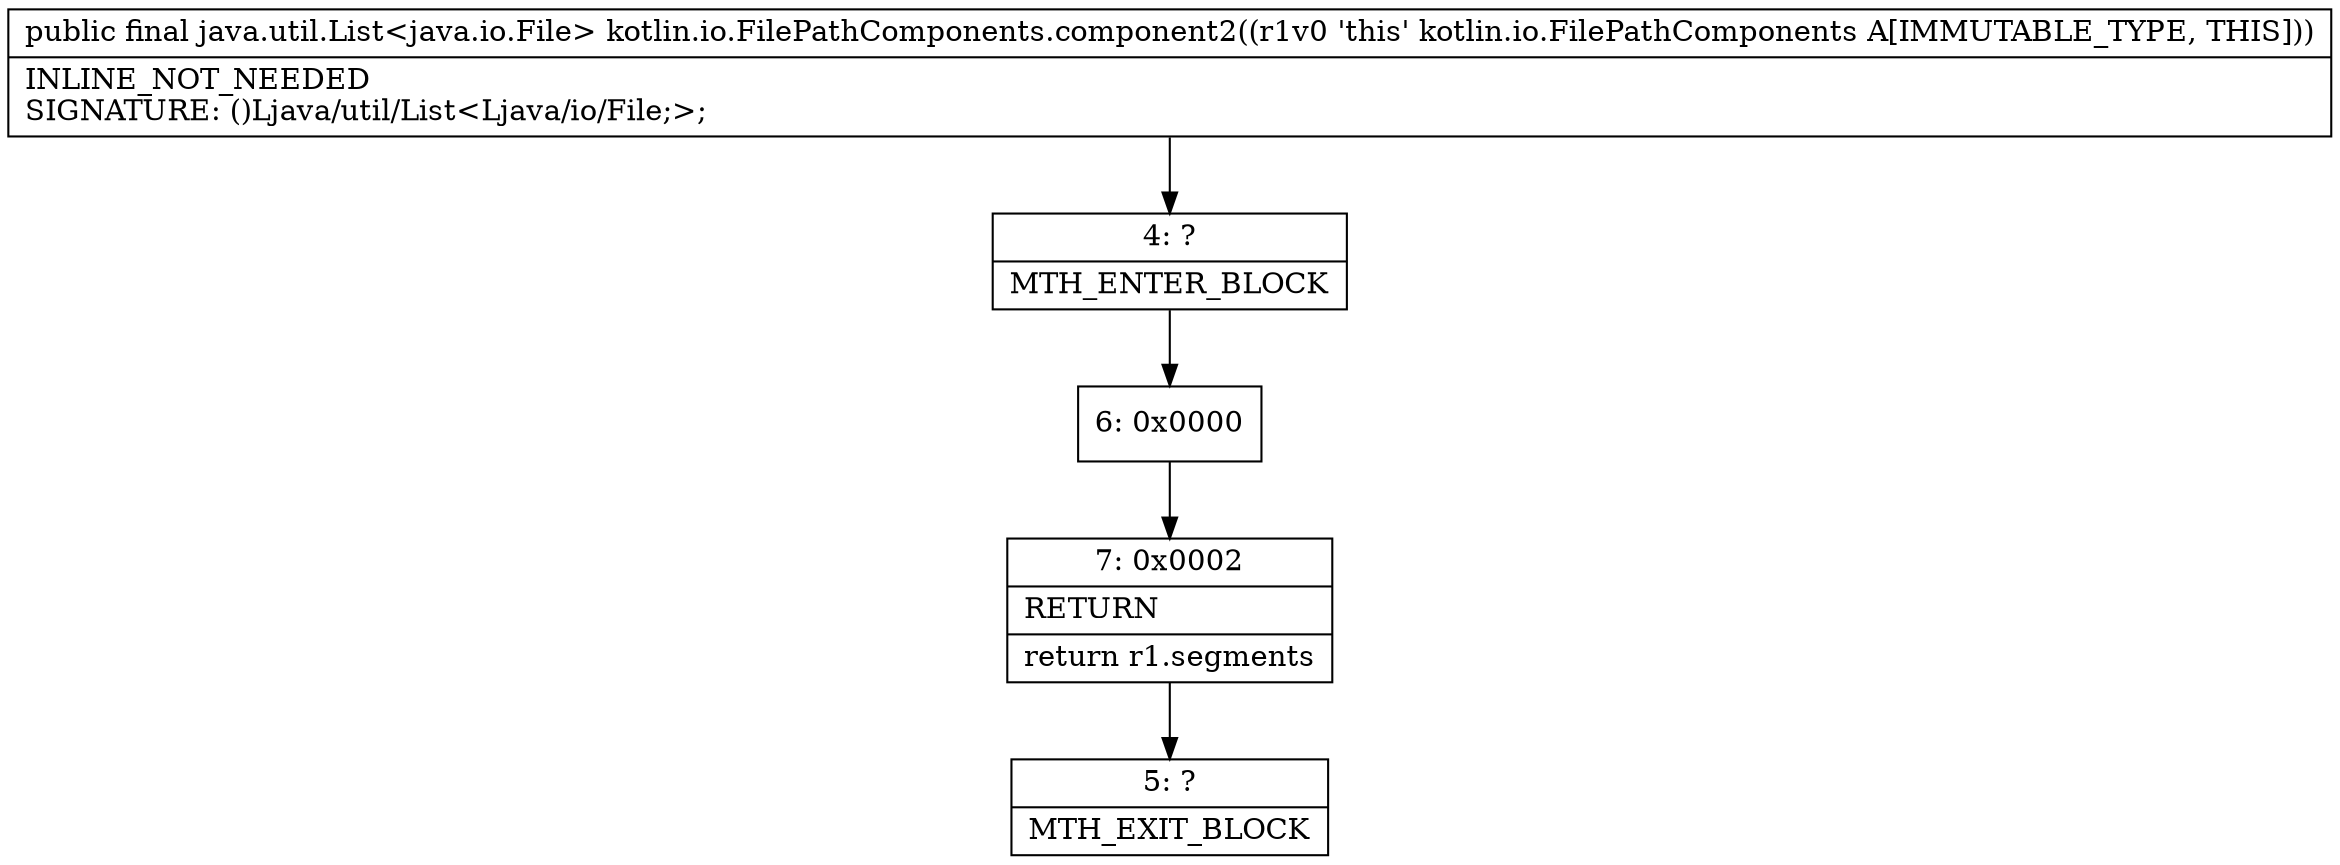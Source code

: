 digraph "CFG forkotlin.io.FilePathComponents.component2()Ljava\/util\/List;" {
Node_4 [shape=record,label="{4\:\ ?|MTH_ENTER_BLOCK\l}"];
Node_6 [shape=record,label="{6\:\ 0x0000}"];
Node_7 [shape=record,label="{7\:\ 0x0002|RETURN\l|return r1.segments\l}"];
Node_5 [shape=record,label="{5\:\ ?|MTH_EXIT_BLOCK\l}"];
MethodNode[shape=record,label="{public final java.util.List\<java.io.File\> kotlin.io.FilePathComponents.component2((r1v0 'this' kotlin.io.FilePathComponents A[IMMUTABLE_TYPE, THIS]))  | INLINE_NOT_NEEDED\lSIGNATURE: ()Ljava\/util\/List\<Ljava\/io\/File;\>;\l}"];
MethodNode -> Node_4;Node_4 -> Node_6;
Node_6 -> Node_7;
Node_7 -> Node_5;
}

